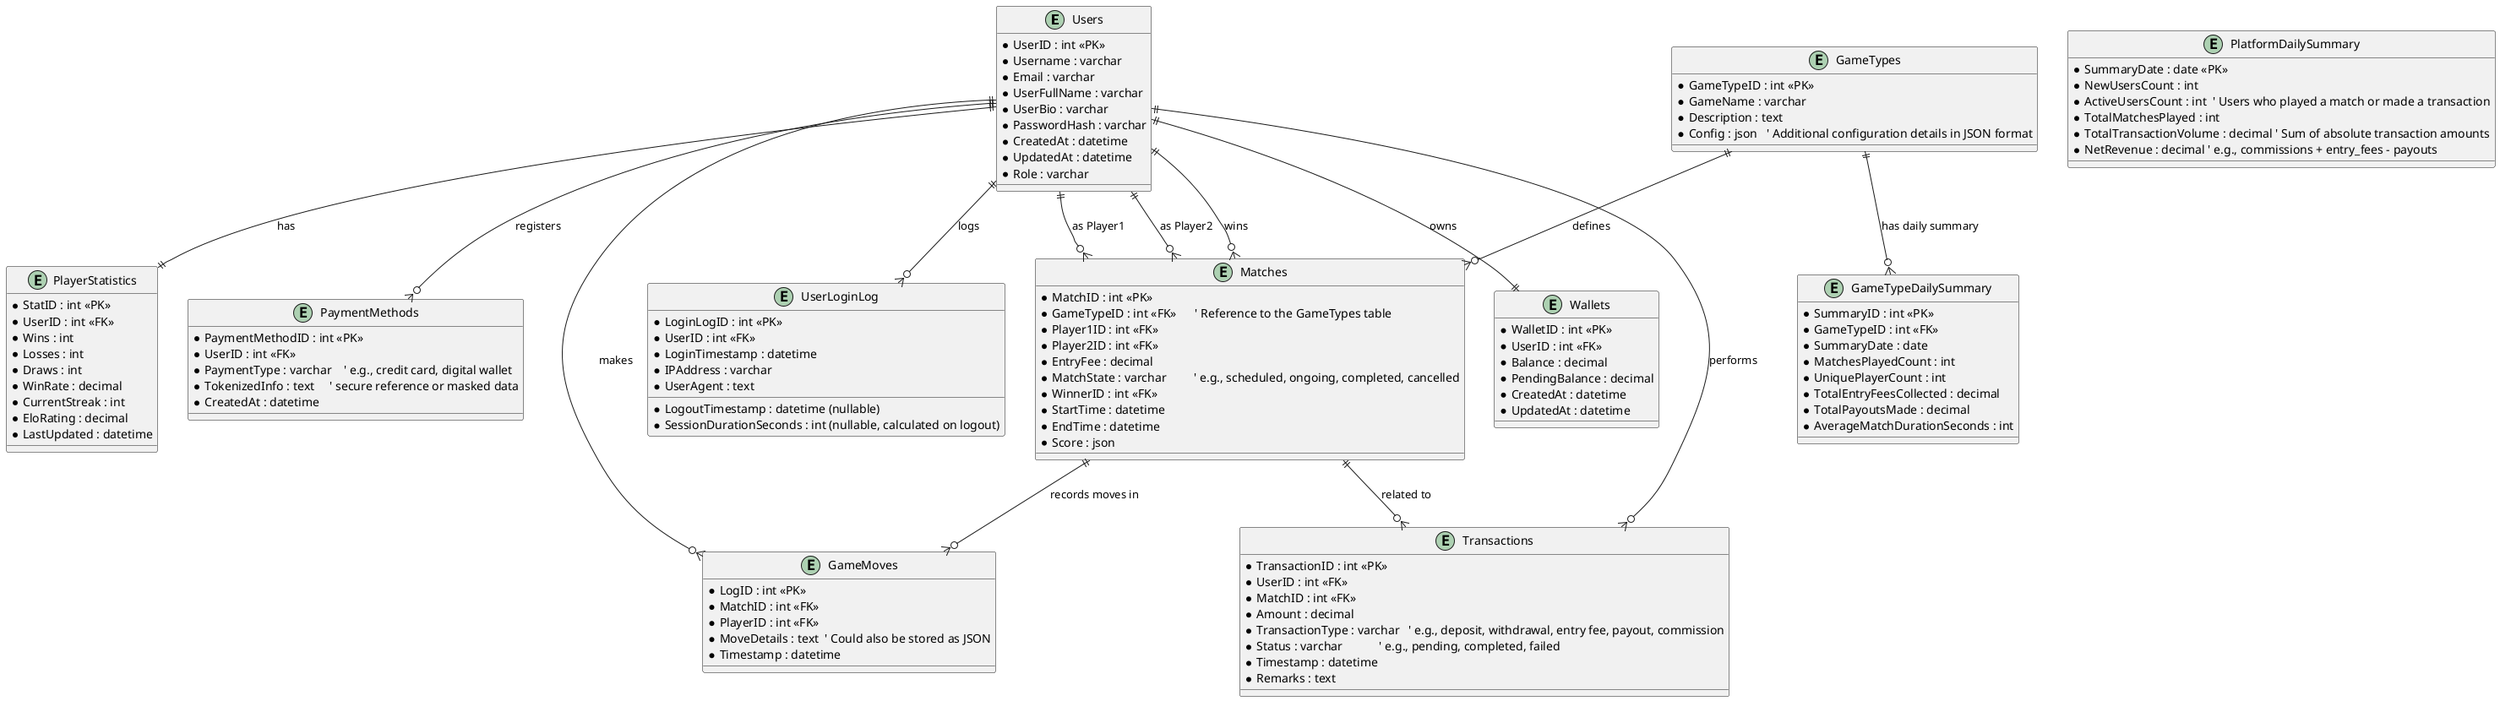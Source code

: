 @startuml
' Define entity "Users"
entity "Users" as Users {
  * UserID : int <<PK>>
  * Username : varchar
  * Email : varchar
  * UserFullName : varchar
  * UserBio : varchar
  * PasswordHash : varchar
  * CreatedAt : datetime
  * UpdatedAt : datetime
  * Role : varchar
}

' Define entity "Wallets"
entity "Wallets" as Wallets {
  * WalletID : int <<PK>>
  * UserID : int <<FK>>
  * Balance : decimal
  * PendingBalance : decimal
  * CreatedAt : datetime
  * UpdatedAt : datetime
}

' Define entity "Transactions"
entity "Transactions" as Transactions {
  * TransactionID : int <<PK>>
  * UserID : int <<FK>>
  * MatchID : int <<FK>>
  * Amount : decimal
  * TransactionType : varchar   ' e.g., deposit, withdrawal, entry fee, payout, commission
  * Status : varchar            ' e.g., pending, completed, failed
  * Timestamp : datetime
  * Remarks : text
}

' Define entity "GameTypes"
entity "GameTypes" as GameTypes {
  * GameTypeID : int <<PK>>
  * GameName : varchar
  * Description : text
  * Config : json   ' Additional configuration details in JSON format
}

' Define entity "Matches"
entity "Matches" as Matches {
  * MatchID : int <<PK>>
  * GameTypeID : int <<FK>>      ' Reference to the GameTypes table
  * Player1ID : int <<FK>>
  * Player2ID : int <<FK>>
  * EntryFee : decimal
  * MatchState : varchar         ' e.g., scheduled, ongoing, completed, cancelled
  * WinnerID : int <<FK>>
  * StartTime : datetime
  * EndTime : datetime
  * Score : json
}

' Define entity "GameMoves"
entity "GameMoves" as GameMoves {
  * LogID : int <<PK>>
  * MatchID : int <<FK>>
  * PlayerID : int <<FK>>
  * MoveDetails : text  ' Could also be stored as JSON
  * Timestamp : datetime
}

' Define entity "PlayerStatistics"
entity "PlayerStatistics" as PlayerStatistics {
  * StatID : int <<PK>>
  * UserID : int <<FK>>
  * Wins : int
  * Losses : int
  * Draws : int
  * WinRate : decimal
  * CurrentStreak : int
  * EloRating : decimal
  * LastUpdated : datetime
}

' Define entity "PaymentMethods"
entity "PaymentMethods" as PaymentMethods {
  * PaymentMethodID : int <<PK>>
  * UserID : int <<FK>>
  * PaymentType : varchar    ' e.g., credit card, digital wallet
  * TokenizedInfo : text     ' secure reference or masked data
  * CreatedAt : datetime
}

' Define entity "GameTypeDailySummary"
entity "GameTypeDailySummary" as GameTypeDailySummary {
  * SummaryID : int <<PK>>
  * GameTypeID : int <<FK>>
  * SummaryDate : date
  * MatchesPlayedCount : int
  * UniquePlayerCount : int
  * TotalEntryFeesCollected : decimal
  * TotalPayoutsMade : decimal
  * AverageMatchDurationSeconds : int
}

' Define entity "PlatformDailySummary"
entity "PlatformDailySummary" as PlatformDailySummary {
  * SummaryDate : date <<PK>>
  * NewUsersCount : int
  * ActiveUsersCount : int  ' Users who played a match or made a transaction
  * TotalMatchesPlayed : int
  * TotalTransactionVolume : decimal ' Sum of absolute transaction amounts
  * NetRevenue : decimal ' e.g., commissions + entry_fees - payouts
}

' Define entity "UserLoginLog"
entity "UserLoginLog" as UserLoginLog {
  * LoginLogID : int <<PK>>
  * UserID : int <<FK>>
  * LoginTimestamp : datetime
  * LogoutTimestamp : datetime (nullable)
  * IPAddress : varchar
  * UserAgent : text
  * SessionDurationSeconds : int (nullable, calculated on logout)
}

' Define relationships

' Users have one Wallet (1:1)
Users ||--|| Wallets : "owns"

' Users perform many Transactions (1:N)
Users ||--o{ Transactions : "performs"

' Each Transaction can be linked to a Match (0..1:N)
Matches ||--o{ Transactions : "related to"

' A Match involves two Users as players:
Users ||--o{ Matches : "as Player1"
Users ||--o{ Matches : "as Player2"

' The Winner of a Match is a User:
Users ||--o{ Matches : "wins"

' Matches have many GameMoves (1:N)
Matches ||--o{ GameMoves : "records moves in"

' Each GameMove is associated with a Player (User):
Users ||--o{ GameMoves : "makes"

' Users have one set of PlayerStatistics (1:1)
Users ||--|| PlayerStatistics : "has"

' Users can register multiple PaymentMethods (1:N)
Users ||--o{ PaymentMethods : "registers"

' GameTypes defines Matches (1:N)
GameTypes ||--o{ Matches : "defines"

' GameTypeDailySummary is for a GameType
GameTypes ||--o{ GameTypeDailySummary : "has daily summary"

' UserLoginLog records logins for a User
Users ||--o{ UserLoginLog : "logs"

@enduml